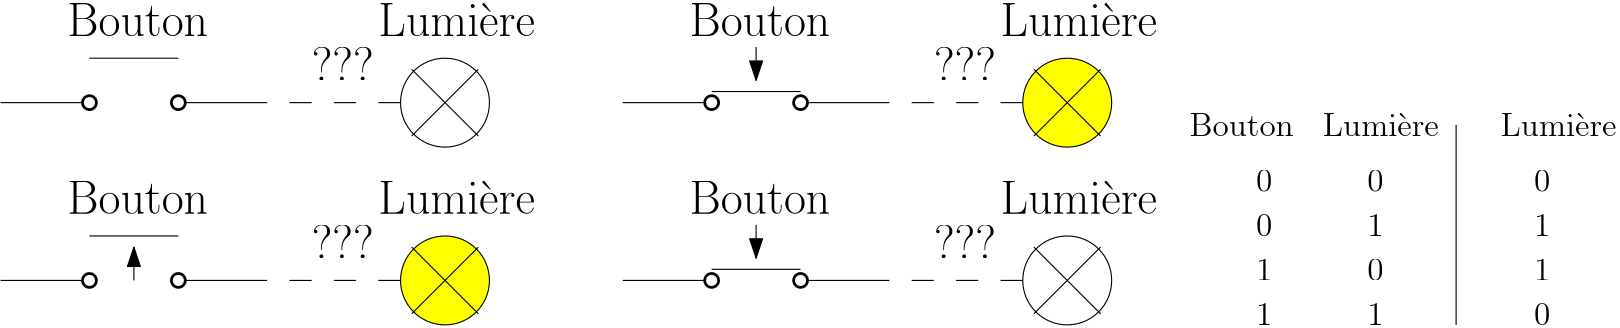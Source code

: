 <?xml version="1.0"?>
<!DOCTYPE ipe SYSTEM "ipe.dtd">
<ipe version="70107" creator="Ipe 7.1.8">
<info created="D:20150911100434" modified="D:20150911100434"/>
<ipestyle name="basic">
<symbol name="arrow/arc(spx)">
<path stroke="sym-stroke" fill="sym-stroke" pen="sym-pen">
0 0 m
-1 0.333 l
-1 -0.333 l
h
</path>
</symbol>
<symbol name="arrow/farc(spx)">
<path stroke="sym-stroke" fill="white" pen="sym-pen">
0 0 m
-1 0.333 l
-1 -0.333 l
h
</path>
</symbol>
<symbol name="arrow/ptarc(spx)">
<path stroke="sym-stroke" fill="sym-stroke" pen="sym-pen">
0 0 m
-1 0.333 l
-0.8 0 l
-1 -0.333 l
h
</path>
</symbol>
<symbol name="arrow/fptarc(spx)">
<path stroke="sym-stroke" fill="white" pen="sym-pen">
0 0 m
-1 0.333 l
-0.8 0 l
-1 -0.333 l
h
</path>
</symbol>
<symbol name="mark/circle(sx)" transformations="translations">
<path fill="sym-stroke">
0.6 0 0 0.6 0 0 e
0.4 0 0 0.4 0 0 e
</path>
</symbol>
<symbol name="mark/disk(sx)" transformations="translations">
<path fill="sym-stroke">
0.6 0 0 0.6 0 0 e
</path>
</symbol>
<symbol name="mark/fdisk(sfx)" transformations="translations">
<group>
<path fill="sym-fill">
0.5 0 0 0.5 0 0 e
</path>
<path fill="sym-stroke" fillrule="eofill">
0.6 0 0 0.6 0 0 e
0.4 0 0 0.4 0 0 e
</path>
</group>
</symbol>
<symbol name="mark/box(sx)" transformations="translations">
<path fill="sym-stroke" fillrule="eofill">
-0.6 -0.6 m
0.6 -0.6 l
0.6 0.6 l
-0.6 0.6 l
h
-0.4 -0.4 m
0.4 -0.4 l
0.4 0.4 l
-0.4 0.4 l
h
</path>
</symbol>
<symbol name="mark/square(sx)" transformations="translations">
<path fill="sym-stroke">
-0.6 -0.6 m
0.6 -0.6 l
0.6 0.6 l
-0.6 0.6 l
h
</path>
</symbol>
<symbol name="mark/fsquare(sfx)" transformations="translations">
<group>
<path fill="sym-fill">
-0.5 -0.5 m
0.5 -0.5 l
0.5 0.5 l
-0.5 0.5 l
h
</path>
<path fill="sym-stroke" fillrule="eofill">
-0.6 -0.6 m
0.6 -0.6 l
0.6 0.6 l
-0.6 0.6 l
h
-0.4 -0.4 m
0.4 -0.4 l
0.4 0.4 l
-0.4 0.4 l
h
</path>
</group>
</symbol>
<symbol name="mark/cross(sx)" transformations="translations">
<group>
<path fill="sym-stroke">
-0.43 -0.57 m
0.57 0.43 l
0.43 0.57 l
-0.57 -0.43 l
h
</path>
<path fill="sym-stroke">
-0.43 0.57 m
0.57 -0.43 l
0.43 -0.57 l
-0.57 0.43 l
h
</path>
</group>
</symbol>
<symbol name="arrow/fnormal(spx)">
<path stroke="sym-stroke" fill="white" pen="sym-pen">
0 0 m
-1 0.333 l
-1 -0.333 l
h
</path>
</symbol>
<symbol name="arrow/pointed(spx)">
<path stroke="sym-stroke" fill="sym-stroke" pen="sym-pen">
0 0 m
-1 0.333 l
-0.8 0 l
-1 -0.333 l
h
</path>
</symbol>
<symbol name="arrow/fpointed(spx)">
<path stroke="sym-stroke" fill="white" pen="sym-pen">
0 0 m
-1 0.333 l
-0.8 0 l
-1 -0.333 l
h
</path>
</symbol>
<symbol name="arrow/linear(spx)">
<path stroke="sym-stroke" pen="sym-pen">
-1 0.333 m
0 0 l
-1 -0.333 l
</path>
</symbol>
<symbol name="arrow/fdouble(spx)">
<path stroke="sym-stroke" fill="white" pen="sym-pen">
0 0 m
-1 0.333 l
-1 -0.333 l
h
-1 0 m
-2 0.333 l
-2 -0.333 l
h
</path>
</symbol>
<symbol name="arrow/double(spx)">
<path stroke="sym-stroke" fill="sym-stroke" pen="sym-pen">
0 0 m
-1 0.333 l
-1 -0.333 l
h
-1 0 m
-2 0.333 l
-2 -0.333 l
h
</path>
</symbol>
<pen name="heavier" value="0.8"/>
<pen name="fat" value="1.2"/>
<pen name="ultrafat" value="2"/>
<symbolsize name="large" value="5"/>
<symbolsize name="small" value="2"/>
<symbolsize name="tiny" value="1.1"/>
<arrowsize name="large" value="10"/>
<arrowsize name="small" value="5"/>
<arrowsize name="tiny" value="3"/>
<color name="red" value="1 0 0"/>
<color name="green" value="0 1 0"/>
<color name="blue" value="0 0 1"/>
<color name="yellow" value="1 1 0"/>
<color name="orange" value="1 0.647 0"/>
<color name="gold" value="1 0.843 0"/>
<color name="purple" value="0.627 0.125 0.941"/>
<color name="gray" value="0.745"/>
<color name="brown" value="0.647 0.165 0.165"/>
<color name="navy" value="0 0 0.502"/>
<color name="pink" value="1 0.753 0.796"/>
<color name="seagreen" value="0.18 0.545 0.341"/>
<color name="turquoise" value="0.251 0.878 0.816"/>
<color name="violet" value="0.933 0.51 0.933"/>
<color name="darkblue" value="0 0 0.545"/>
<color name="darkcyan" value="0 0.545 0.545"/>
<color name="darkgray" value="0.663"/>
<color name="darkgreen" value="0 0.392 0"/>
<color name="darkmagenta" value="0.545 0 0.545"/>
<color name="darkorange" value="1 0.549 0"/>
<color name="darkred" value="0.545 0 0"/>
<color name="lightblue" value="0.678 0.847 0.902"/>
<color name="lightcyan" value="0.878 1 1"/>
<color name="lightgray" value="0.827"/>
<color name="lightgreen" value="0.565 0.933 0.565"/>
<color name="lightyellow" value="1 1 0.878"/>
<dashstyle name="dashed" value="[4] 0"/>
<dashstyle name="dotted" value="[1 3] 0"/>
<dashstyle name="dash dotted" value="[4 2 1 2] 0"/>
<dashstyle name="dash dot dotted" value="[4 2 1 2 1 2] 0"/>
<textsize name="large" value="\large"/>
<textsize name="Large" value="\Large"/>
<textsize name="LARGE" value="\LARGE"/>
<textsize name="huge" value="\huge"/>
<textsize name="Huge" value="\Huge"/>
<textsize name="small" value="\small"/>
<textsize name="footnote" value="\footnotesize"/>
<textsize name="tiny" value="\tiny"/>
<textstyle name="center" begin="\begin{center}" end="\end{center}"/>
<textstyle name="itemize" begin="\begin{itemize}" end="\end{itemize}"/>
<textstyle name="item" begin="\begin{itemize}\item{}" end="\end{itemize}"/>
<gridsize name="4 pts" value="4"/>
<gridsize name="8 pts (~3 mm)" value="8"/>
<gridsize name="16 pts (~6 mm)" value="16"/>
<gridsize name="32 pts (~12 mm)" value="32"/>
<gridsize name="10 pts (~3.5 mm)" value="10"/>
<gridsize name="20 pts (~7 mm)" value="20"/>
<gridsize name="14 pts (~5 mm)" value="14"/>
<gridsize name="28 pts (~10 mm)" value="28"/>
<gridsize name="56 pts (~20 mm)" value="56"/>
<anglesize name="90 deg" value="90"/>
<anglesize name="60 deg" value="60"/>
<anglesize name="45 deg" value="45"/>
<anglesize name="30 deg" value="30"/>
<anglesize name="22.5 deg" value="22.5"/>
<tiling name="falling" angle="-60" step="4" width="1"/>
<tiling name="rising" angle="30" step="4" width="1"/>
</ipestyle>
<page>
<layer name="alpha"/>
<view layers="alpha" active="alpha"/>
<path layer="alpha" matrix="1 0 0 1 -120 -128" stroke="black">
128 768 m
160 768 l
</path>
<path matrix="1 0 0 1 -120 -128" stroke="black">
192 768 m
224 768 l
</path>
<use matrix="1 0 0 1 -120 -128" name="mark/fdisk(sfx)" pos="160 768" size="large" stroke="black"/>
<use matrix="1 0 0 1 -120 -128" name="mark/fdisk(sfx)" pos="192 768" size="large" stroke="black"/>
<path matrix="1 0 0 1 -120 -128" stroke="black">
160 784 m
192 784 l
</path>
<text matrix="1 0 0 1 -112 -136" transformations="translations" pos="144 800" stroke="black" type="label" width="50.741" height="11.761" depth="0" valign="baseline" size="LARGE">Bouton</text>
<path matrix="1 0 0 1 -120 -128" stroke="black">
232 768 m
240 768 l
</path>
<path matrix="1 0 0 1 -120 -128" stroke="black">
248 768 m
256 768 l
</path>
<path matrix="1 0 0 1 -120 -128" stroke="black">
264 768 m
272 768 l
</path>
<text matrix="1 0 0 1 -128 -128" transformations="translations" pos="248 776" stroke="black" type="label" width="22.337" height="11.955" depth="0" valign="baseline" size="LARGE">???</text>
<path matrix="1 0 0 1 -120 -128" stroke="black" fill="yellow">
16 0 0 16 288 768 e
</path>
<path matrix="1 0 0 1 -120 -128" stroke="black">
276 780 m
300 756 l
</path>
<path matrix="1 0 0 1 -120 -128" stroke="black">
276 756 m
300 780 l
</path>
<text matrix="1 0 0 1 -128 -128" transformations="translations" pos="272 792" stroke="black" type="label" width="56.388" height="11.955" depth="0" valign="baseline" size="LARGE">Lumi{\`e}re</text>
<path matrix="1 0 0 1 104 -128" stroke="black">
128 768 m
160 768 l
</path>
<path matrix="1 0 0 1 104 -128" stroke="black">
192 768 m
224 768 l
</path>
<use matrix="1 0 0 1 104 -128" name="mark/fdisk(sfx)" pos="160 768" size="large" stroke="black"/>
<use matrix="1 0 0 1 104 -128" name="mark/fdisk(sfx)" pos="192 768" size="large" stroke="black"/>
<path matrix="1 0 0 1 104 -140" stroke="black">
160 784 m
192 784 l
</path>
<text matrix="1 0 0 1 112 -136" transformations="translations" pos="144 800" stroke="black" type="label" width="50.741" height="11.761" depth="0" valign="baseline" size="LARGE">Bouton</text>
<path matrix="1 0 0 1 104 -128" stroke="black">
232 768 m
240 768 l
</path>
<path matrix="1 0 0 1 104 -128" stroke="black">
248 768 m
256 768 l
</path>
<path matrix="1 0 0 1 104 -128" stroke="black">
264 768 m
272 768 l
</path>
<text matrix="1 0 0 1 96 -128" transformations="translations" pos="248 776" stroke="black" type="label" width="22.337" height="11.955" depth="0" valign="baseline" size="LARGE">???</text>
<path matrix="1 0 0 1 104 -128" stroke="black">
16 0 0 16 288 768 e
</path>
<path matrix="1 0 0 1 104 -128" stroke="black">
276 780 m
300 756 l
</path>
<path matrix="1 0 0 1 104 -128" stroke="black">
276 756 m
300 780 l
</path>
<text matrix="1 0 0 1 96 -128" transformations="translations" pos="272 792" stroke="black" type="label" width="56.388" height="11.955" depth="0" valign="baseline" size="LARGE">Lumi{\`e}re</text>
<path matrix="1 0 0 1 -120 -128" stroke="black" arrow="normal/normal">
400 788 m
400 776 l
</path>
<text matrix="1 0 0 1 276 -100" transformations="translations" pos="272 792" stroke="black" type="label" width="41.782" height="8.302" depth="0" valign="baseline" size="large">Lumi{\`e}re</text>
<text matrix="1 0 0 1 292 -108" transformations="translations" pos="144 800" stroke="black" type="label" width="37.555" height="8.169" depth="0" valign="baseline" size="large">Bouton</text>
<path stroke="black">
532 696 m
532 624 l
</path>
<text matrix="1 0 0 1 -8 -96" transformations="translations" pos="468 768" stroke="black" type="label" width="5.853" height="7.704" depth="0" valign="baseline" size="large">0</text>
<text matrix="1 0 0 1 32 -96" transformations="translations" pos="468 752" stroke="black" type="label" width="5.853" height="7.704" depth="0" valign="baseline" size="large">1</text>
<path matrix="1 0 0 1 0 -128" stroke="black" arrow="normal/normal">
56 768 m
56 780 l
</path>
<path matrix="1 0 0 1 -120 -64" stroke="black">
128 768 m
160 768 l
</path>
<path matrix="1 0 0 1 -120 -64" stroke="black">
192 768 m
224 768 l
</path>
<use matrix="1 0 0 1 -120 -64" name="mark/fdisk(sfx)" pos="160 768" size="large" stroke="black"/>
<use matrix="1 0 0 1 -120 -64" name="mark/fdisk(sfx)" pos="192 768" size="large" stroke="black"/>
<path matrix="1 0 0 1 -120 -64" stroke="black">
160 784 m
192 784 l
</path>
<text matrix="1 0 0 1 -112 -72" transformations="translations" pos="144 800" stroke="black" type="label" width="50.741" height="11.761" depth="0" valign="baseline" size="LARGE">Bouton</text>
<path matrix="1 0 0 1 -120 -64" stroke="black">
232 768 m
240 768 l
</path>
<path matrix="1 0 0 1 -120 -64" stroke="black">
248 768 m
256 768 l
</path>
<path matrix="1 0 0 1 -120 -64" stroke="black">
264 768 m
272 768 l
</path>
<text matrix="1 0 0 1 -128 -64" transformations="translations" pos="248 776" stroke="black" type="label" width="22.337" height="11.955" depth="0" valign="baseline" size="LARGE">???</text>
<path matrix="1 0 0 1 -120 -64" stroke="black">
16 0 0 16 288 768 e
</path>
<path matrix="1 0 0 1 -120 -64" stroke="black">
276 780 m
300 756 l
</path>
<path matrix="1 0 0 1 -120 -64" stroke="black">
276 756 m
300 780 l
</path>
<text matrix="1 0 0 1 -128 -64" transformations="translations" pos="272 792" stroke="black" type="label" width="56.388" height="11.955" depth="0" valign="baseline" size="LARGE">Lumi{\`e}re</text>
<path matrix="1 0 0 1 104 -64" stroke="black">
128 768 m
160 768 l
</path>
<path matrix="1 0 0 1 104 -64" stroke="black">
192 768 m
224 768 l
</path>
<use matrix="1 0 0 1 104 -64" name="mark/fdisk(sfx)" pos="160 768" size="large" stroke="black"/>
<use matrix="1 0 0 1 104 -64" name="mark/fdisk(sfx)" pos="192 768" size="large" stroke="black"/>
<path matrix="1 0 0 1 104 -76" stroke="black">
160 784 m
192 784 l
</path>
<text matrix="1 0 0 1 112 -72" transformations="translations" pos="144 800" stroke="black" type="label" width="50.741" height="11.761" depth="0" valign="baseline" size="LARGE">Bouton</text>
<path matrix="1 0 0 1 104 -64" stroke="black">
232 768 m
240 768 l
</path>
<path matrix="1 0 0 1 104 -64" stroke="black">
248 768 m
256 768 l
</path>
<path matrix="1 0 0 1 104 -64" stroke="black">
264 768 m
272 768 l
</path>
<text matrix="1 0 0 1 96 -64" transformations="translations" pos="248 776" stroke="black" type="label" width="22.337" height="11.955" depth="0" valign="baseline" size="LARGE">???</text>
<path matrix="1 0 0 1 104 -64" stroke="black" fill="yellow">
16 0 0 16 288 768 e
</path>
<path matrix="1 0 0 1 104 -64" stroke="black">
276 780 m
300 756 l
</path>
<path matrix="1 0 0 1 104 -64" stroke="black">
276 756 m
300 780 l
</path>
<text matrix="1 0 0 1 96 -64" transformations="translations" pos="272 792" stroke="black" type="label" width="56.388" height="11.955" depth="0" valign="baseline" size="LARGE">Lumi{\`e}re</text>
<path matrix="1 0 0 1 -120 -64" stroke="black" arrow="normal/normal">
400 788 m
400 776 l
</path>
<text matrix="1 0 0 1 212 -100" transformations="translations" pos="272 792" stroke="black" type="label" width="41.782" height="8.302" depth="0" valign="baseline" size="large">Lumi{\`e}re</text>
<text matrix="1 0 0 1 32 -80" transformations="translations" pos="468 752" stroke="black" type="label" width="5.853" height="7.704" depth="0" valign="baseline" size="large">0</text>
<text matrix="1 0 0 1 32 -112" transformations="translations" pos="468 752" stroke="black" type="label" width="5.853" height="7.704" depth="0" valign="baseline" size="large">0</text>
<text matrix="1 0 0 1 -8 -112" transformations="translations" pos="468 752" stroke="black" type="label" width="5.853" height="7.704" depth="0" valign="baseline" size="large">1</text>
<text matrix="1 0 0 1 -8 -128" transformations="translations" pos="468 752" stroke="black" type="label" width="5.853" height="7.704" depth="0" valign="baseline" size="large">1</text>
<text matrix="1 0 0 1 32 -128" transformations="translations" pos="468 752" stroke="black" type="label" width="5.853" height="7.704" depth="0" valign="baseline" size="large">1</text>
<text matrix="1 0 0 1 -8 -96" transformations="translations" pos="468 752" stroke="black" type="label" width="5.853" height="7.704" depth="0" valign="baseline" size="large">0</text>
<text matrix="1 0 0 1 92 -80" transformations="translations" pos="468 752" stroke="black" type="label" width="5.853" height="7.704" depth="0" valign="baseline" size="large">0</text>
<text matrix="1 0 0 1 92 -96" transformations="translations" pos="468 752" stroke="black" type="label" width="5.853" height="7.704" depth="0" valign="baseline" size="large">1</text>
<text matrix="1 0 0 1 92 -112" transformations="translations" pos="468 752" stroke="black" type="label" width="5.853" height="7.704" depth="0" valign="baseline" size="large">1</text>
<text matrix="1 0 0 1 92 -128" transformations="translations" pos="468 752" stroke="black" type="label" width="5.853" height="7.704" depth="0" valign="baseline" size="large">0</text>
</page>
</ipe>
